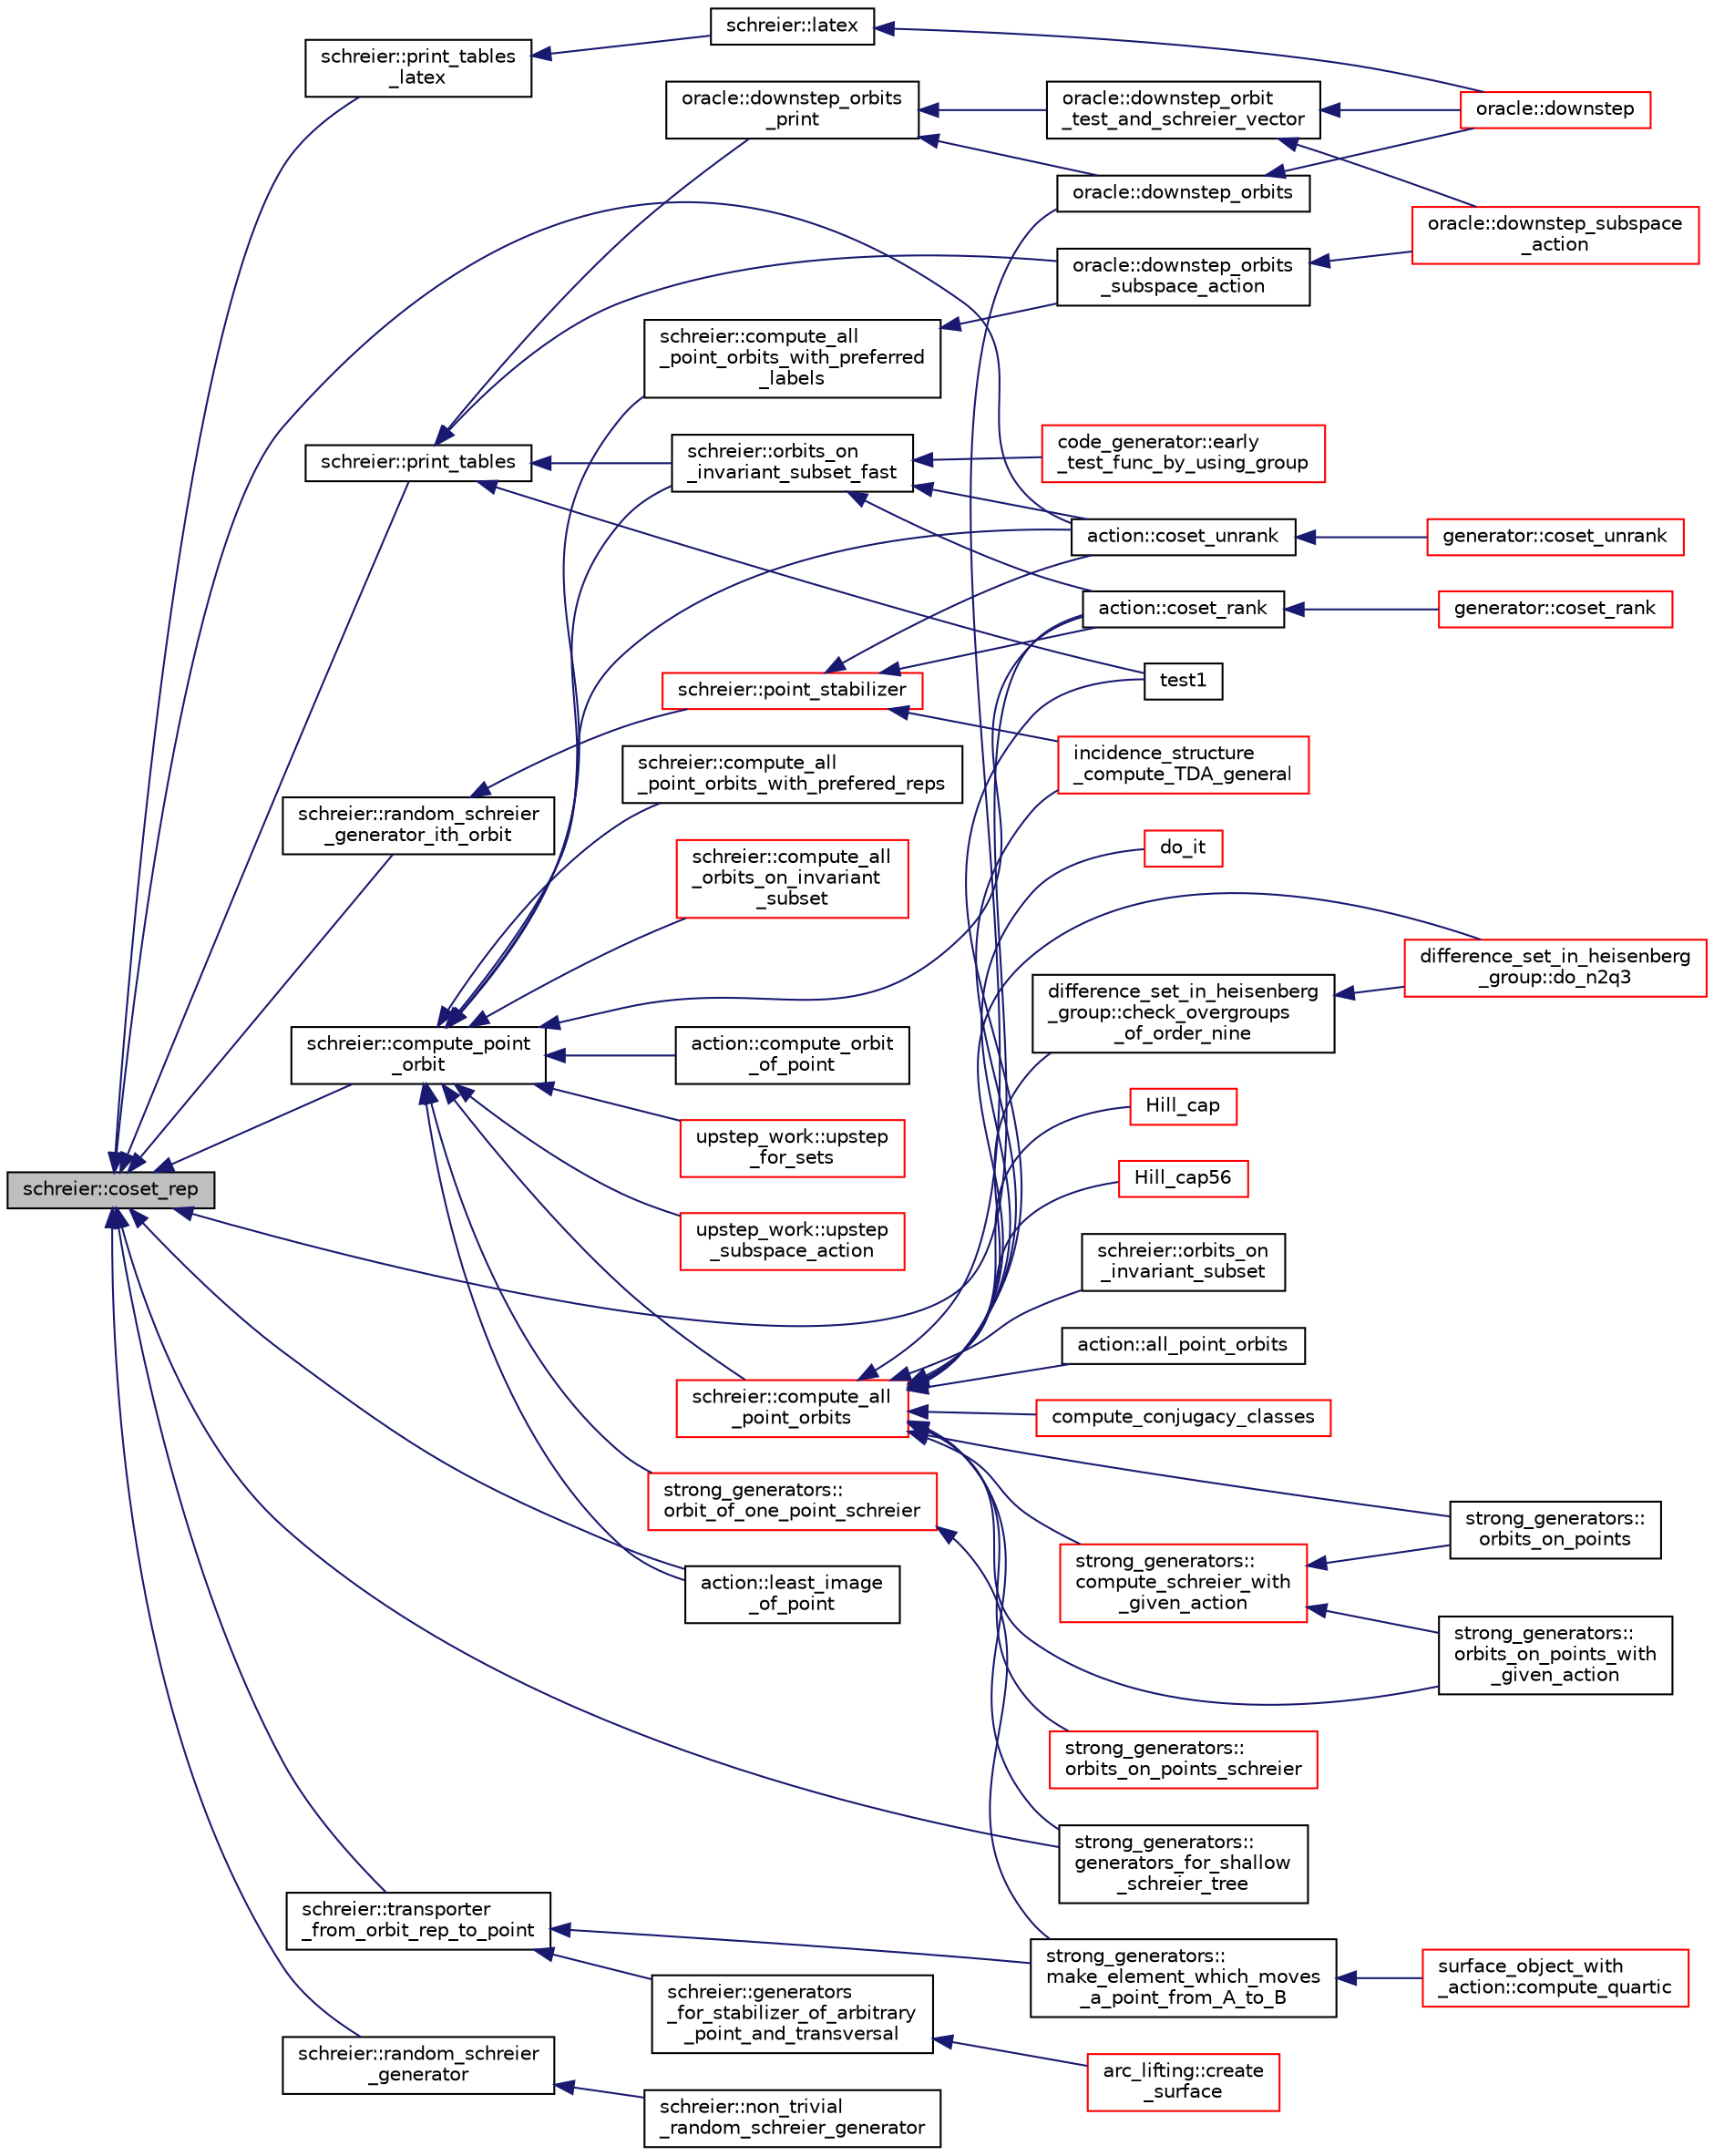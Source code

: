 digraph "schreier::coset_rep"
{
  edge [fontname="Helvetica",fontsize="10",labelfontname="Helvetica",labelfontsize="10"];
  node [fontname="Helvetica",fontsize="10",shape=record];
  rankdir="LR";
  Node553 [label="schreier::coset_rep",height=0.2,width=0.4,color="black", fillcolor="grey75", style="filled", fontcolor="black"];
  Node553 -> Node554 [dir="back",color="midnightblue",fontsize="10",style="solid",fontname="Helvetica"];
  Node554 [label="schreier::print_tables",height=0.2,width=0.4,color="black", fillcolor="white", style="filled",URL="$d3/dd6/classschreier.html#a5716ca3378149c1f21f642395d7831fb"];
  Node554 -> Node555 [dir="back",color="midnightblue",fontsize="10",style="solid",fontname="Helvetica"];
  Node555 [label="test1",height=0.2,width=0.4,color="black", fillcolor="white", style="filled",URL="$d9/db0/factor__space_8_c.html#ae2a201e46836d85cb2c5579a837b641a"];
  Node554 -> Node556 [dir="back",color="midnightblue",fontsize="10",style="solid",fontname="Helvetica"];
  Node556 [label="schreier::orbits_on\l_invariant_subset_fast",height=0.2,width=0.4,color="black", fillcolor="white", style="filled",URL="$d3/dd6/classschreier.html#ada89df0b995b15f149a9aa3b2f571861"];
  Node556 -> Node557 [dir="back",color="midnightblue",fontsize="10",style="solid",fontname="Helvetica"];
  Node557 [label="code_generator::early\l_test_func_by_using_group",height=0.2,width=0.4,color="red", fillcolor="white", style="filled",URL="$db/d37/classcode__generator.html#a96a6170f5b9a905203ae4d8717750854"];
  Node556 -> Node561 [dir="back",color="midnightblue",fontsize="10",style="solid",fontname="Helvetica"];
  Node561 [label="action::coset_unrank",height=0.2,width=0.4,color="black", fillcolor="white", style="filled",URL="$d2/d86/classaction.html#aeabf488f671d4e77a8a892eb58d82b34"];
  Node561 -> Node562 [dir="back",color="midnightblue",fontsize="10",style="solid",fontname="Helvetica"];
  Node562 [label="generator::coset_unrank",height=0.2,width=0.4,color="red", fillcolor="white", style="filled",URL="$d7/d73/classgenerator.html#a489f02ee804f130f666029a46020aaf6"];
  Node556 -> Node592 [dir="back",color="midnightblue",fontsize="10",style="solid",fontname="Helvetica"];
  Node592 [label="action::coset_rank",height=0.2,width=0.4,color="black", fillcolor="white", style="filled",URL="$d2/d86/classaction.html#a5757c5b9562366be88526cc943c015e0"];
  Node592 -> Node593 [dir="back",color="midnightblue",fontsize="10",style="solid",fontname="Helvetica"];
  Node593 [label="generator::coset_rank",height=0.2,width=0.4,color="red", fillcolor="white", style="filled",URL="$d7/d73/classgenerator.html#aee00240c0ae71885dd9d23b5423c56d9"];
  Node554 -> Node596 [dir="back",color="midnightblue",fontsize="10",style="solid",fontname="Helvetica"];
  Node596 [label="oracle::downstep_orbits\l_print",height=0.2,width=0.4,color="black", fillcolor="white", style="filled",URL="$d7/da7/classoracle.html#a7c267cd92618aacf63d6fb3d8730df33"];
  Node596 -> Node597 [dir="back",color="midnightblue",fontsize="10",style="solid",fontname="Helvetica"];
  Node597 [label="oracle::downstep_orbits",height=0.2,width=0.4,color="black", fillcolor="white", style="filled",URL="$d7/da7/classoracle.html#a65ea623f3a7b2e3dba4e29638207bc53"];
  Node597 -> Node598 [dir="back",color="midnightblue",fontsize="10",style="solid",fontname="Helvetica"];
  Node598 [label="oracle::downstep",height=0.2,width=0.4,color="red", fillcolor="white", style="filled",URL="$d7/da7/classoracle.html#a4fbc6710b45e5af5c2fb5bc3aa6d3bb1"];
  Node596 -> Node657 [dir="back",color="midnightblue",fontsize="10",style="solid",fontname="Helvetica"];
  Node657 [label="oracle::downstep_orbit\l_test_and_schreier_vector",height=0.2,width=0.4,color="black", fillcolor="white", style="filled",URL="$d7/da7/classoracle.html#a140c3df3ca2f645e364b5cd644c088ab"];
  Node657 -> Node598 [dir="back",color="midnightblue",fontsize="10",style="solid",fontname="Helvetica"];
  Node657 -> Node658 [dir="back",color="midnightblue",fontsize="10",style="solid",fontname="Helvetica"];
  Node658 [label="oracle::downstep_subspace\l_action",height=0.2,width=0.4,color="red", fillcolor="white", style="filled",URL="$d7/da7/classoracle.html#a26f568b84b1ca2c24f619278ac88c407"];
  Node554 -> Node659 [dir="back",color="midnightblue",fontsize="10",style="solid",fontname="Helvetica"];
  Node659 [label="oracle::downstep_orbits\l_subspace_action",height=0.2,width=0.4,color="black", fillcolor="white", style="filled",URL="$d7/da7/classoracle.html#adcf946d772e92646c47cf264764d85a6"];
  Node659 -> Node658 [dir="back",color="midnightblue",fontsize="10",style="solid",fontname="Helvetica"];
  Node553 -> Node660 [dir="back",color="midnightblue",fontsize="10",style="solid",fontname="Helvetica"];
  Node660 [label="schreier::print_tables\l_latex",height=0.2,width=0.4,color="black", fillcolor="white", style="filled",URL="$d3/dd6/classschreier.html#ae93a81953cef362ac7cec6f33b39eb6a"];
  Node660 -> Node661 [dir="back",color="midnightblue",fontsize="10",style="solid",fontname="Helvetica"];
  Node661 [label="schreier::latex",height=0.2,width=0.4,color="black", fillcolor="white", style="filled",URL="$d3/dd6/classschreier.html#aff94ed06d8ca33cb26accd435d525ea2"];
  Node661 -> Node598 [dir="back",color="midnightblue",fontsize="10",style="solid",fontname="Helvetica"];
  Node553 -> Node662 [dir="back",color="midnightblue",fontsize="10",style="solid",fontname="Helvetica"];
  Node662 [label="schreier::transporter\l_from_orbit_rep_to_point",height=0.2,width=0.4,color="black", fillcolor="white", style="filled",URL="$d3/dd6/classschreier.html#af3b4f9632d21b92be2dc87c98f8429f3"];
  Node662 -> Node663 [dir="back",color="midnightblue",fontsize="10",style="solid",fontname="Helvetica"];
  Node663 [label="schreier::generators\l_for_stabilizer_of_arbitrary\l_point_and_transversal",height=0.2,width=0.4,color="black", fillcolor="white", style="filled",URL="$d3/dd6/classschreier.html#a63e4acebeefabb5a5dd6f4c2a60398f5"];
  Node663 -> Node664 [dir="back",color="midnightblue",fontsize="10",style="solid",fontname="Helvetica"];
  Node664 [label="arc_lifting::create\l_surface",height=0.2,width=0.4,color="red", fillcolor="white", style="filled",URL="$dc/db7/classarc__lifting.html#a2b1fd46281de9ff3fef00fc122d39b2b"];
  Node662 -> Node667 [dir="back",color="midnightblue",fontsize="10",style="solid",fontname="Helvetica"];
  Node667 [label="strong_generators::\lmake_element_which_moves\l_a_point_from_A_to_B",height=0.2,width=0.4,color="black", fillcolor="white", style="filled",URL="$dc/d09/classstrong__generators.html#a79373238f3c6236b063333312b2564a8"];
  Node667 -> Node668 [dir="back",color="midnightblue",fontsize="10",style="solid",fontname="Helvetica"];
  Node668 [label="surface_object_with\l_action::compute_quartic",height=0.2,width=0.4,color="red", fillcolor="white", style="filled",URL="$db/d28/classsurface__object__with__action.html#a81b56bce88b110aa6b38cfd4dce46122"];
  Node553 -> Node672 [dir="back",color="midnightblue",fontsize="10",style="solid",fontname="Helvetica"];
  Node672 [label="schreier::compute_point\l_orbit",height=0.2,width=0.4,color="black", fillcolor="white", style="filled",URL="$d3/dd6/classschreier.html#a429138e463c8c25dddd8557340ed9edd"];
  Node672 -> Node673 [dir="back",color="midnightblue",fontsize="10",style="solid",fontname="Helvetica"];
  Node673 [label="schreier::compute_all\l_point_orbits",height=0.2,width=0.4,color="red", fillcolor="white", style="filled",URL="$d3/dd6/classschreier.html#a1deec048f51f380bc3476d4cd4d95e94"];
  Node673 -> Node674 [dir="back",color="midnightblue",fontsize="10",style="solid",fontname="Helvetica"];
  Node674 [label="do_it",height=0.2,width=0.4,color="red", fillcolor="white", style="filled",URL="$da/da3/burnside_8_c.html#a6a1ed4d46bdb13e56112f47f0565c25b"];
  Node673 -> Node676 [dir="back",color="midnightblue",fontsize="10",style="solid",fontname="Helvetica"];
  Node676 [label="difference_set_in_heisenberg\l_group::do_n2q3",height=0.2,width=0.4,color="red", fillcolor="white", style="filled",URL="$de/d8a/classdifference__set__in__heisenberg__group.html#aca82ff116dd5d17cfbb311e809b6d023"];
  Node673 -> Node679 [dir="back",color="midnightblue",fontsize="10",style="solid",fontname="Helvetica"];
  Node679 [label="difference_set_in_heisenberg\l_group::check_overgroups\l_of_order_nine",height=0.2,width=0.4,color="black", fillcolor="white", style="filled",URL="$de/d8a/classdifference__set__in__heisenberg__group.html#af7075193cf272d5b63356e21ec1ab8a8"];
  Node679 -> Node676 [dir="back",color="midnightblue",fontsize="10",style="solid",fontname="Helvetica"];
  Node673 -> Node555 [dir="back",color="midnightblue",fontsize="10",style="solid",fontname="Helvetica"];
  Node673 -> Node680 [dir="back",color="midnightblue",fontsize="10",style="solid",fontname="Helvetica"];
  Node680 [label="Hill_cap",height=0.2,width=0.4,color="red", fillcolor="white", style="filled",URL="$da/d28/hill_8_c.html#a7c2543fe497e681d4b492b16ea7f933e"];
  Node673 -> Node682 [dir="back",color="midnightblue",fontsize="10",style="solid",fontname="Helvetica"];
  Node682 [label="incidence_structure\l_compute_TDA_general",height=0.2,width=0.4,color="red", fillcolor="white", style="filled",URL="$df/d74/tl__geometry_8h.html#a21ab759f6e646f3fe703c17f39361448"];
  Node673 -> Node687 [dir="back",color="midnightblue",fontsize="10",style="solid",fontname="Helvetica"];
  Node687 [label="Hill_cap56",height=0.2,width=0.4,color="red", fillcolor="white", style="filled",URL="$df/d74/tl__geometry_8h.html#ad7fc0ff2bf8455ab25e170c6930047a6"];
  Node673 -> Node689 [dir="back",color="midnightblue",fontsize="10",style="solid",fontname="Helvetica"];
  Node689 [label="schreier::orbits_on\l_invariant_subset",height=0.2,width=0.4,color="black", fillcolor="white", style="filled",URL="$d3/dd6/classschreier.html#a852787d7b3448fd7c05b481b9ee95bdc"];
  Node673 -> Node690 [dir="back",color="midnightblue",fontsize="10",style="solid",fontname="Helvetica"];
  Node690 [label="action::all_point_orbits",height=0.2,width=0.4,color="black", fillcolor="white", style="filled",URL="$d2/d86/classaction.html#a69c5d635fef1124cf0a1b4cd5e879262"];
  Node673 -> Node691 [dir="back",color="midnightblue",fontsize="10",style="solid",fontname="Helvetica"];
  Node691 [label="compute_conjugacy_classes",height=0.2,width=0.4,color="red", fillcolor="white", style="filled",URL="$dc/dd4/group__actions_8h.html#a3a3f311d8e19e481707b3e54dbb35066"];
  Node673 -> Node696 [dir="back",color="midnightblue",fontsize="10",style="solid",fontname="Helvetica"];
  Node696 [label="strong_generators::\lcompute_schreier_with\l_given_action",height=0.2,width=0.4,color="red", fillcolor="white", style="filled",URL="$dc/d09/classstrong__generators.html#a4124e0060db9e45c8f698c9fab00d946"];
  Node696 -> Node697 [dir="back",color="midnightblue",fontsize="10",style="solid",fontname="Helvetica"];
  Node697 [label="strong_generators::\lorbits_on_points",height=0.2,width=0.4,color="black", fillcolor="white", style="filled",URL="$dc/d09/classstrong__generators.html#a0db41e5d931067f14ae1066e89988fba"];
  Node696 -> Node698 [dir="back",color="midnightblue",fontsize="10",style="solid",fontname="Helvetica"];
  Node698 [label="strong_generators::\lorbits_on_points_with\l_given_action",height=0.2,width=0.4,color="black", fillcolor="white", style="filled",URL="$dc/d09/classstrong__generators.html#ab903661b1847f798b7833035f2d2950c"];
  Node673 -> Node697 [dir="back",color="midnightblue",fontsize="10",style="solid",fontname="Helvetica"];
  Node673 -> Node698 [dir="back",color="midnightblue",fontsize="10",style="solid",fontname="Helvetica"];
  Node673 -> Node700 [dir="back",color="midnightblue",fontsize="10",style="solid",fontname="Helvetica"];
  Node700 [label="strong_generators::\lorbits_on_points_schreier",height=0.2,width=0.4,color="red", fillcolor="white", style="filled",URL="$dc/d09/classstrong__generators.html#adf3f35989ff7ac9fdbcf0a4e241eef9f"];
  Node673 -> Node722 [dir="back",color="midnightblue",fontsize="10",style="solid",fontname="Helvetica"];
  Node722 [label="strong_generators::\lgenerators_for_shallow\l_schreier_tree",height=0.2,width=0.4,color="black", fillcolor="white", style="filled",URL="$dc/d09/classstrong__generators.html#a5d093b23261ef710325614ad5c497dbc"];
  Node673 -> Node597 [dir="back",color="midnightblue",fontsize="10",style="solid",fontname="Helvetica"];
  Node672 -> Node733 [dir="back",color="midnightblue",fontsize="10",style="solid",fontname="Helvetica"];
  Node733 [label="schreier::compute_all\l_point_orbits_with_prefered_reps",height=0.2,width=0.4,color="black", fillcolor="white", style="filled",URL="$d3/dd6/classschreier.html#a3669602ae33fc6fcd516b13ac32cf152"];
  Node672 -> Node734 [dir="back",color="midnightblue",fontsize="10",style="solid",fontname="Helvetica"];
  Node734 [label="schreier::compute_all\l_point_orbits_with_preferred\l_labels",height=0.2,width=0.4,color="black", fillcolor="white", style="filled",URL="$d3/dd6/classschreier.html#ab607b80f0184cd504f62d5c6852fb3d0"];
  Node734 -> Node659 [dir="back",color="midnightblue",fontsize="10",style="solid",fontname="Helvetica"];
  Node672 -> Node735 [dir="back",color="midnightblue",fontsize="10",style="solid",fontname="Helvetica"];
  Node735 [label="schreier::compute_all\l_orbits_on_invariant\l_subset",height=0.2,width=0.4,color="red", fillcolor="white", style="filled",URL="$d3/dd6/classschreier.html#ab5d7df97773f59ded1e98ba1abfa957c"];
  Node672 -> Node556 [dir="back",color="midnightblue",fontsize="10",style="solid",fontname="Helvetica"];
  Node672 -> Node738 [dir="back",color="midnightblue",fontsize="10",style="solid",fontname="Helvetica"];
  Node738 [label="action::compute_orbit\l_of_point",height=0.2,width=0.4,color="black", fillcolor="white", style="filled",URL="$d2/d86/classaction.html#af5d0e7c66ea088888ee852138f3ae012"];
  Node672 -> Node739 [dir="back",color="midnightblue",fontsize="10",style="solid",fontname="Helvetica"];
  Node739 [label="action::least_image\l_of_point",height=0.2,width=0.4,color="black", fillcolor="white", style="filled",URL="$d2/d86/classaction.html#a5f37807b5b9d6f153814984fffd38bf3"];
  Node672 -> Node561 [dir="back",color="midnightblue",fontsize="10",style="solid",fontname="Helvetica"];
  Node672 -> Node592 [dir="back",color="midnightblue",fontsize="10",style="solid",fontname="Helvetica"];
  Node672 -> Node740 [dir="back",color="midnightblue",fontsize="10",style="solid",fontname="Helvetica"];
  Node740 [label="strong_generators::\lorbit_of_one_point_schreier",height=0.2,width=0.4,color="red", fillcolor="white", style="filled",URL="$dc/d09/classstrong__generators.html#aff6b604139d48c44f724f1056da5e66e"];
  Node740 -> Node667 [dir="back",color="midnightblue",fontsize="10",style="solid",fontname="Helvetica"];
  Node672 -> Node743 [dir="back",color="midnightblue",fontsize="10",style="solid",fontname="Helvetica"];
  Node743 [label="upstep_work::upstep\l_for_sets",height=0.2,width=0.4,color="red", fillcolor="white", style="filled",URL="$d2/dd6/classupstep__work.html#acbfe3d5e23c38c3dc8f5908e0bc5bf1b"];
  Node672 -> Node749 [dir="back",color="midnightblue",fontsize="10",style="solid",fontname="Helvetica"];
  Node749 [label="upstep_work::upstep\l_subspace_action",height=0.2,width=0.4,color="red", fillcolor="white", style="filled",URL="$d2/dd6/classupstep__work.html#afd45c862c93f460a2e523f074d024529"];
  Node553 -> Node750 [dir="back",color="midnightblue",fontsize="10",style="solid",fontname="Helvetica"];
  Node750 [label="schreier::random_schreier\l_generator_ith_orbit",height=0.2,width=0.4,color="black", fillcolor="white", style="filled",URL="$d3/dd6/classschreier.html#a285786eaa8f7e8d50d59c2335c549044"];
  Node750 -> Node751 [dir="back",color="midnightblue",fontsize="10",style="solid",fontname="Helvetica"];
  Node751 [label="schreier::point_stabilizer",height=0.2,width=0.4,color="red", fillcolor="white", style="filled",URL="$d3/dd6/classschreier.html#a976a31dfe3238284d96fc200532c7077"];
  Node751 -> Node682 [dir="back",color="midnightblue",fontsize="10",style="solid",fontname="Helvetica"];
  Node751 -> Node561 [dir="back",color="midnightblue",fontsize="10",style="solid",fontname="Helvetica"];
  Node751 -> Node592 [dir="back",color="midnightblue",fontsize="10",style="solid",fontname="Helvetica"];
  Node553 -> Node759 [dir="back",color="midnightblue",fontsize="10",style="solid",fontname="Helvetica"];
  Node759 [label="schreier::random_schreier\l_generator",height=0.2,width=0.4,color="black", fillcolor="white", style="filled",URL="$d3/dd6/classschreier.html#a0f5d195438630963accd737f56c1214f"];
  Node759 -> Node760 [dir="back",color="midnightblue",fontsize="10",style="solid",fontname="Helvetica"];
  Node760 [label="schreier::non_trivial\l_random_schreier_generator",height=0.2,width=0.4,color="black", fillcolor="white", style="filled",URL="$d3/dd6/classschreier.html#a9077ff6a0c61629d6e73aeb56b39a6a0"];
  Node553 -> Node739 [dir="back",color="midnightblue",fontsize="10",style="solid",fontname="Helvetica"];
  Node553 -> Node561 [dir="back",color="midnightblue",fontsize="10",style="solid",fontname="Helvetica"];
  Node553 -> Node592 [dir="back",color="midnightblue",fontsize="10",style="solid",fontname="Helvetica"];
  Node553 -> Node722 [dir="back",color="midnightblue",fontsize="10",style="solid",fontname="Helvetica"];
}
